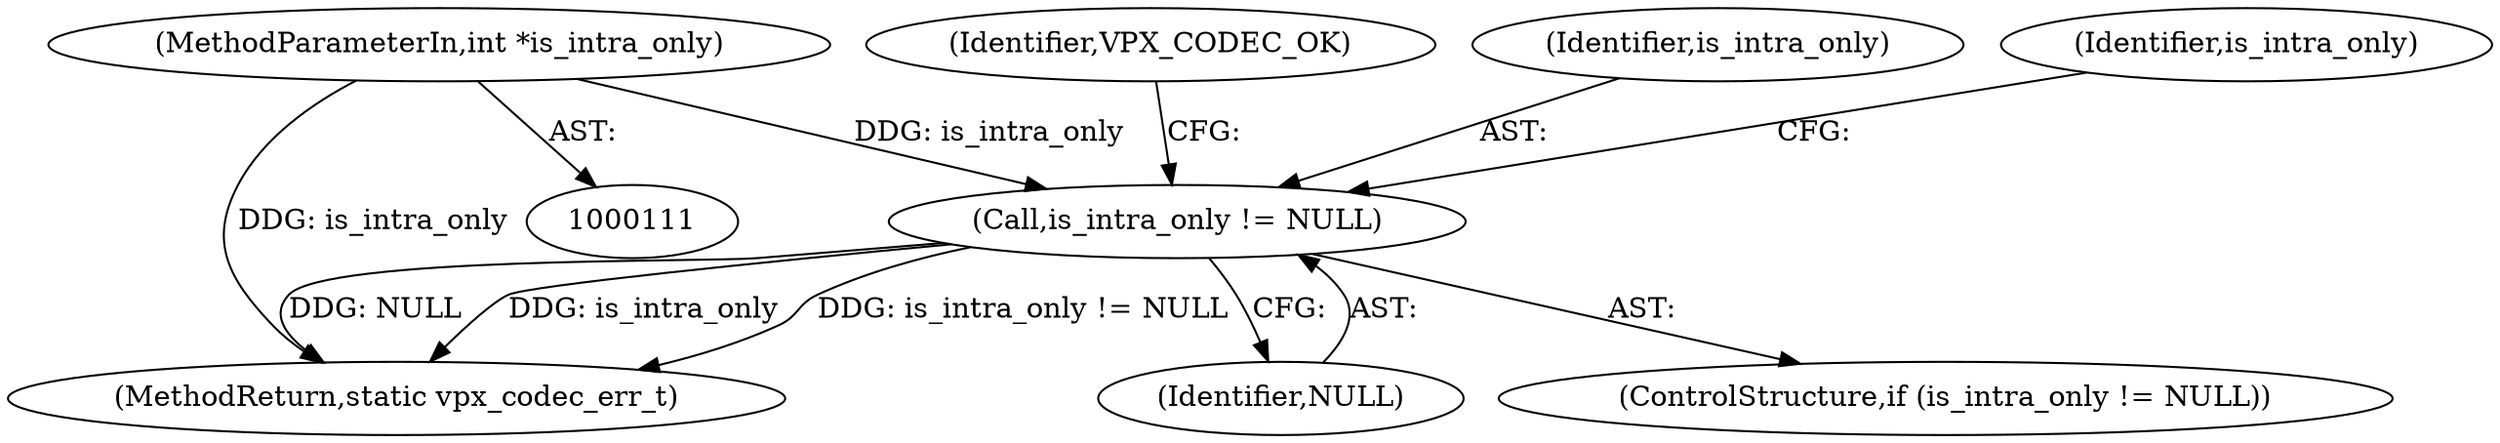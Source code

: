 digraph "0_Android_4974dcbd0289a2530df2ee2a25b5f92775df80da@pointer" {
"1000342" [label="(Call,is_intra_only != NULL)"];
"1000115" [label="(MethodParameterIn,int *is_intra_only)"];
"1000341" [label="(ControlStructure,if (is_intra_only != NULL))"];
"1000350" [label="(Identifier,VPX_CODEC_OK)"];
"1000342" [label="(Call,is_intra_only != NULL)"];
"1000343" [label="(Identifier,is_intra_only)"];
"1000351" [label="(MethodReturn,static vpx_codec_err_t)"];
"1000347" [label="(Identifier,is_intra_only)"];
"1000115" [label="(MethodParameterIn,int *is_intra_only)"];
"1000344" [label="(Identifier,NULL)"];
"1000342" -> "1000341"  [label="AST: "];
"1000342" -> "1000344"  [label="CFG: "];
"1000343" -> "1000342"  [label="AST: "];
"1000344" -> "1000342"  [label="AST: "];
"1000347" -> "1000342"  [label="CFG: "];
"1000350" -> "1000342"  [label="CFG: "];
"1000342" -> "1000351"  [label="DDG: NULL"];
"1000342" -> "1000351"  [label="DDG: is_intra_only"];
"1000342" -> "1000351"  [label="DDG: is_intra_only != NULL"];
"1000115" -> "1000342"  [label="DDG: is_intra_only"];
"1000115" -> "1000111"  [label="AST: "];
"1000115" -> "1000351"  [label="DDG: is_intra_only"];
}
